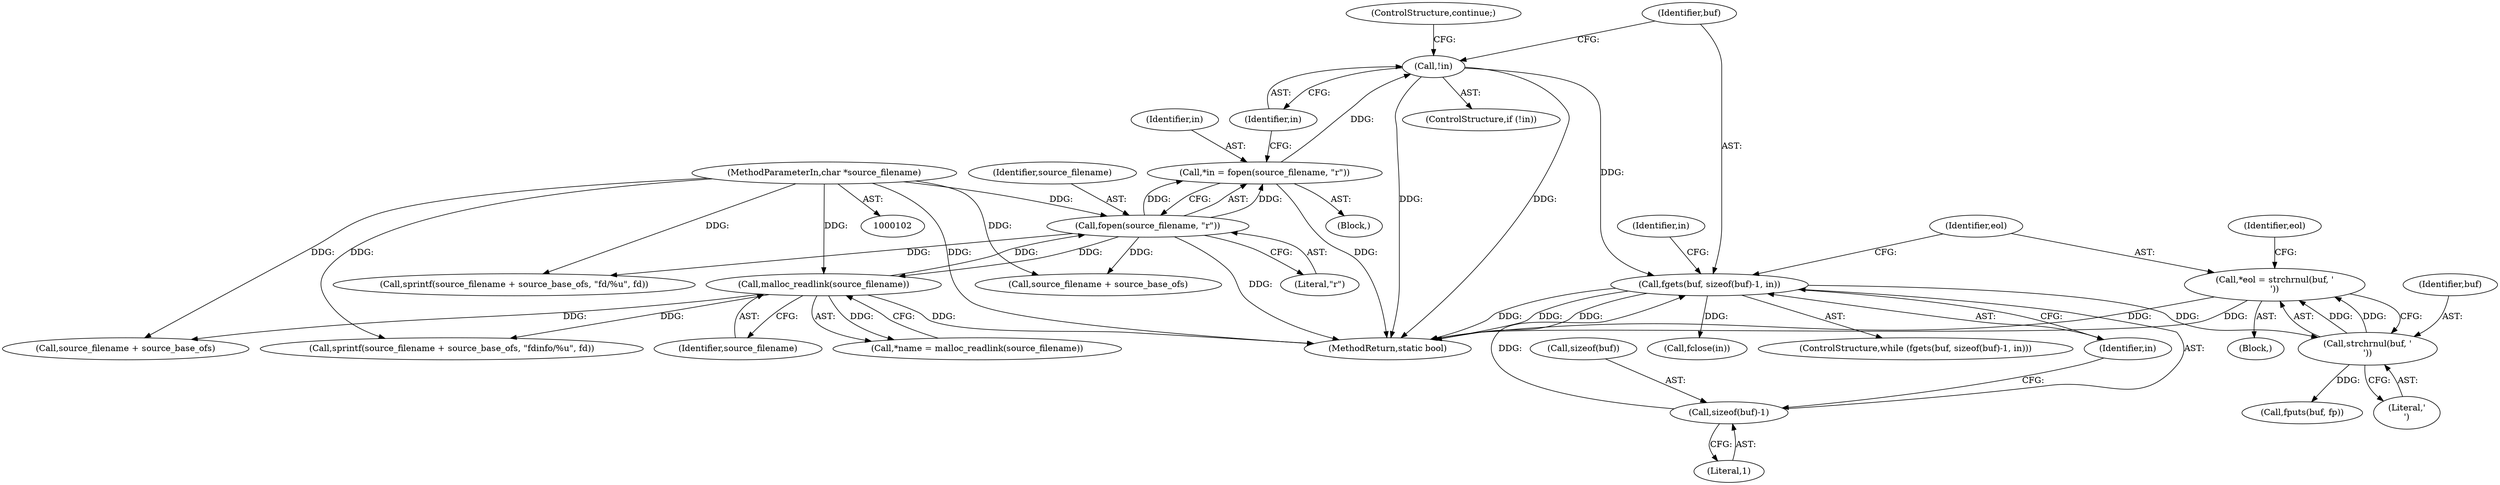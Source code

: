 digraph "0_abrt_80408e9e24a1c10f85fd969e1853e0f192157f92@API" {
"1000180" [label="(Call,*eol = strchrnul(buf, '\n'))"];
"1000182" [label="(Call,strchrnul(buf, '\n'))"];
"1000171" [label="(Call,fgets(buf, sizeof(buf)-1, in))"];
"1000173" [label="(Call,sizeof(buf)-1)"];
"1000166" [label="(Call,!in)"];
"1000160" [label="(Call,*in = fopen(source_filename, \"r\"))"];
"1000162" [label="(Call,fopen(source_filename, \"r\"))"];
"1000104" [label="(MethodParameterIn,char *source_filename)"];
"1000138" [label="(Call,malloc_readlink(source_filename))"];
"1000173" [label="(Call,sizeof(buf)-1)"];
"1000161" [label="(Identifier,in)"];
"1000177" [label="(Identifier,in)"];
"1000151" [label="(Call,sprintf(source_filename + source_base_ofs, \"fdinfo/%u\", fd))"];
"1000128" [label="(Block,)"];
"1000168" [label="(ControlStructure,continue;)"];
"1000184" [label="(Literal,'\n')"];
"1000195" [label="(Call,fputs(buf, fp))"];
"1000152" [label="(Call,source_filename + source_base_ofs)"];
"1000166" [label="(Call,!in)"];
"1000182" [label="(Call,strchrnul(buf, '\n'))"];
"1000174" [label="(Call,sizeof(buf))"];
"1000164" [label="(Literal,\"r\")"];
"1000198" [label="(Call,fclose(in))"];
"1000162" [label="(Call,fopen(source_filename, \"r\"))"];
"1000187" [label="(Identifier,eol)"];
"1000129" [label="(Call,sprintf(source_filename + source_base_ofs, \"fd/%u\", fd))"];
"1000171" [label="(Call,fgets(buf, sizeof(buf)-1, in))"];
"1000138" [label="(Call,malloc_readlink(source_filename))"];
"1000183" [label="(Identifier,buf)"];
"1000178" [label="(Block,)"];
"1000130" [label="(Call,source_filename + source_base_ofs)"];
"1000176" [label="(Literal,1)"];
"1000170" [label="(ControlStructure,while (fgets(buf, sizeof(buf)-1, in)))"];
"1000139" [label="(Identifier,source_filename)"];
"1000180" [label="(Call,*eol = strchrnul(buf, '\n'))"];
"1000163" [label="(Identifier,source_filename)"];
"1000232" [label="(MethodReturn,static bool)"];
"1000172" [label="(Identifier,buf)"];
"1000160" [label="(Call,*in = fopen(source_filename, \"r\"))"];
"1000181" [label="(Identifier,eol)"];
"1000167" [label="(Identifier,in)"];
"1000104" [label="(MethodParameterIn,char *source_filename)"];
"1000199" [label="(Identifier,in)"];
"1000165" [label="(ControlStructure,if (!in))"];
"1000136" [label="(Call,*name = malloc_readlink(source_filename))"];
"1000180" -> "1000178"  [label="AST: "];
"1000180" -> "1000182"  [label="CFG: "];
"1000181" -> "1000180"  [label="AST: "];
"1000182" -> "1000180"  [label="AST: "];
"1000187" -> "1000180"  [label="CFG: "];
"1000180" -> "1000232"  [label="DDG: "];
"1000180" -> "1000232"  [label="DDG: "];
"1000182" -> "1000180"  [label="DDG: "];
"1000182" -> "1000180"  [label="DDG: "];
"1000182" -> "1000184"  [label="CFG: "];
"1000183" -> "1000182"  [label="AST: "];
"1000184" -> "1000182"  [label="AST: "];
"1000171" -> "1000182"  [label="DDG: "];
"1000182" -> "1000195"  [label="DDG: "];
"1000171" -> "1000170"  [label="AST: "];
"1000171" -> "1000177"  [label="CFG: "];
"1000172" -> "1000171"  [label="AST: "];
"1000173" -> "1000171"  [label="AST: "];
"1000177" -> "1000171"  [label="AST: "];
"1000181" -> "1000171"  [label="CFG: "];
"1000199" -> "1000171"  [label="CFG: "];
"1000171" -> "1000232"  [label="DDG: "];
"1000171" -> "1000232"  [label="DDG: "];
"1000171" -> "1000232"  [label="DDG: "];
"1000173" -> "1000171"  [label="DDG: "];
"1000166" -> "1000171"  [label="DDG: "];
"1000171" -> "1000198"  [label="DDG: "];
"1000173" -> "1000176"  [label="CFG: "];
"1000174" -> "1000173"  [label="AST: "];
"1000176" -> "1000173"  [label="AST: "];
"1000177" -> "1000173"  [label="CFG: "];
"1000166" -> "1000165"  [label="AST: "];
"1000166" -> "1000167"  [label="CFG: "];
"1000167" -> "1000166"  [label="AST: "];
"1000168" -> "1000166"  [label="CFG: "];
"1000172" -> "1000166"  [label="CFG: "];
"1000166" -> "1000232"  [label="DDG: "];
"1000166" -> "1000232"  [label="DDG: "];
"1000160" -> "1000166"  [label="DDG: "];
"1000160" -> "1000128"  [label="AST: "];
"1000160" -> "1000162"  [label="CFG: "];
"1000161" -> "1000160"  [label="AST: "];
"1000162" -> "1000160"  [label="AST: "];
"1000167" -> "1000160"  [label="CFG: "];
"1000160" -> "1000232"  [label="DDG: "];
"1000162" -> "1000160"  [label="DDG: "];
"1000162" -> "1000160"  [label="DDG: "];
"1000162" -> "1000164"  [label="CFG: "];
"1000163" -> "1000162"  [label="AST: "];
"1000164" -> "1000162"  [label="AST: "];
"1000162" -> "1000232"  [label="DDG: "];
"1000162" -> "1000129"  [label="DDG: "];
"1000162" -> "1000130"  [label="DDG: "];
"1000162" -> "1000138"  [label="DDG: "];
"1000104" -> "1000162"  [label="DDG: "];
"1000138" -> "1000162"  [label="DDG: "];
"1000104" -> "1000102"  [label="AST: "];
"1000104" -> "1000232"  [label="DDG: "];
"1000104" -> "1000129"  [label="DDG: "];
"1000104" -> "1000130"  [label="DDG: "];
"1000104" -> "1000138"  [label="DDG: "];
"1000104" -> "1000151"  [label="DDG: "];
"1000104" -> "1000152"  [label="DDG: "];
"1000138" -> "1000136"  [label="AST: "];
"1000138" -> "1000139"  [label="CFG: "];
"1000139" -> "1000138"  [label="AST: "];
"1000136" -> "1000138"  [label="CFG: "];
"1000138" -> "1000232"  [label="DDG: "];
"1000138" -> "1000136"  [label="DDG: "];
"1000138" -> "1000151"  [label="DDG: "];
"1000138" -> "1000152"  [label="DDG: "];
}

